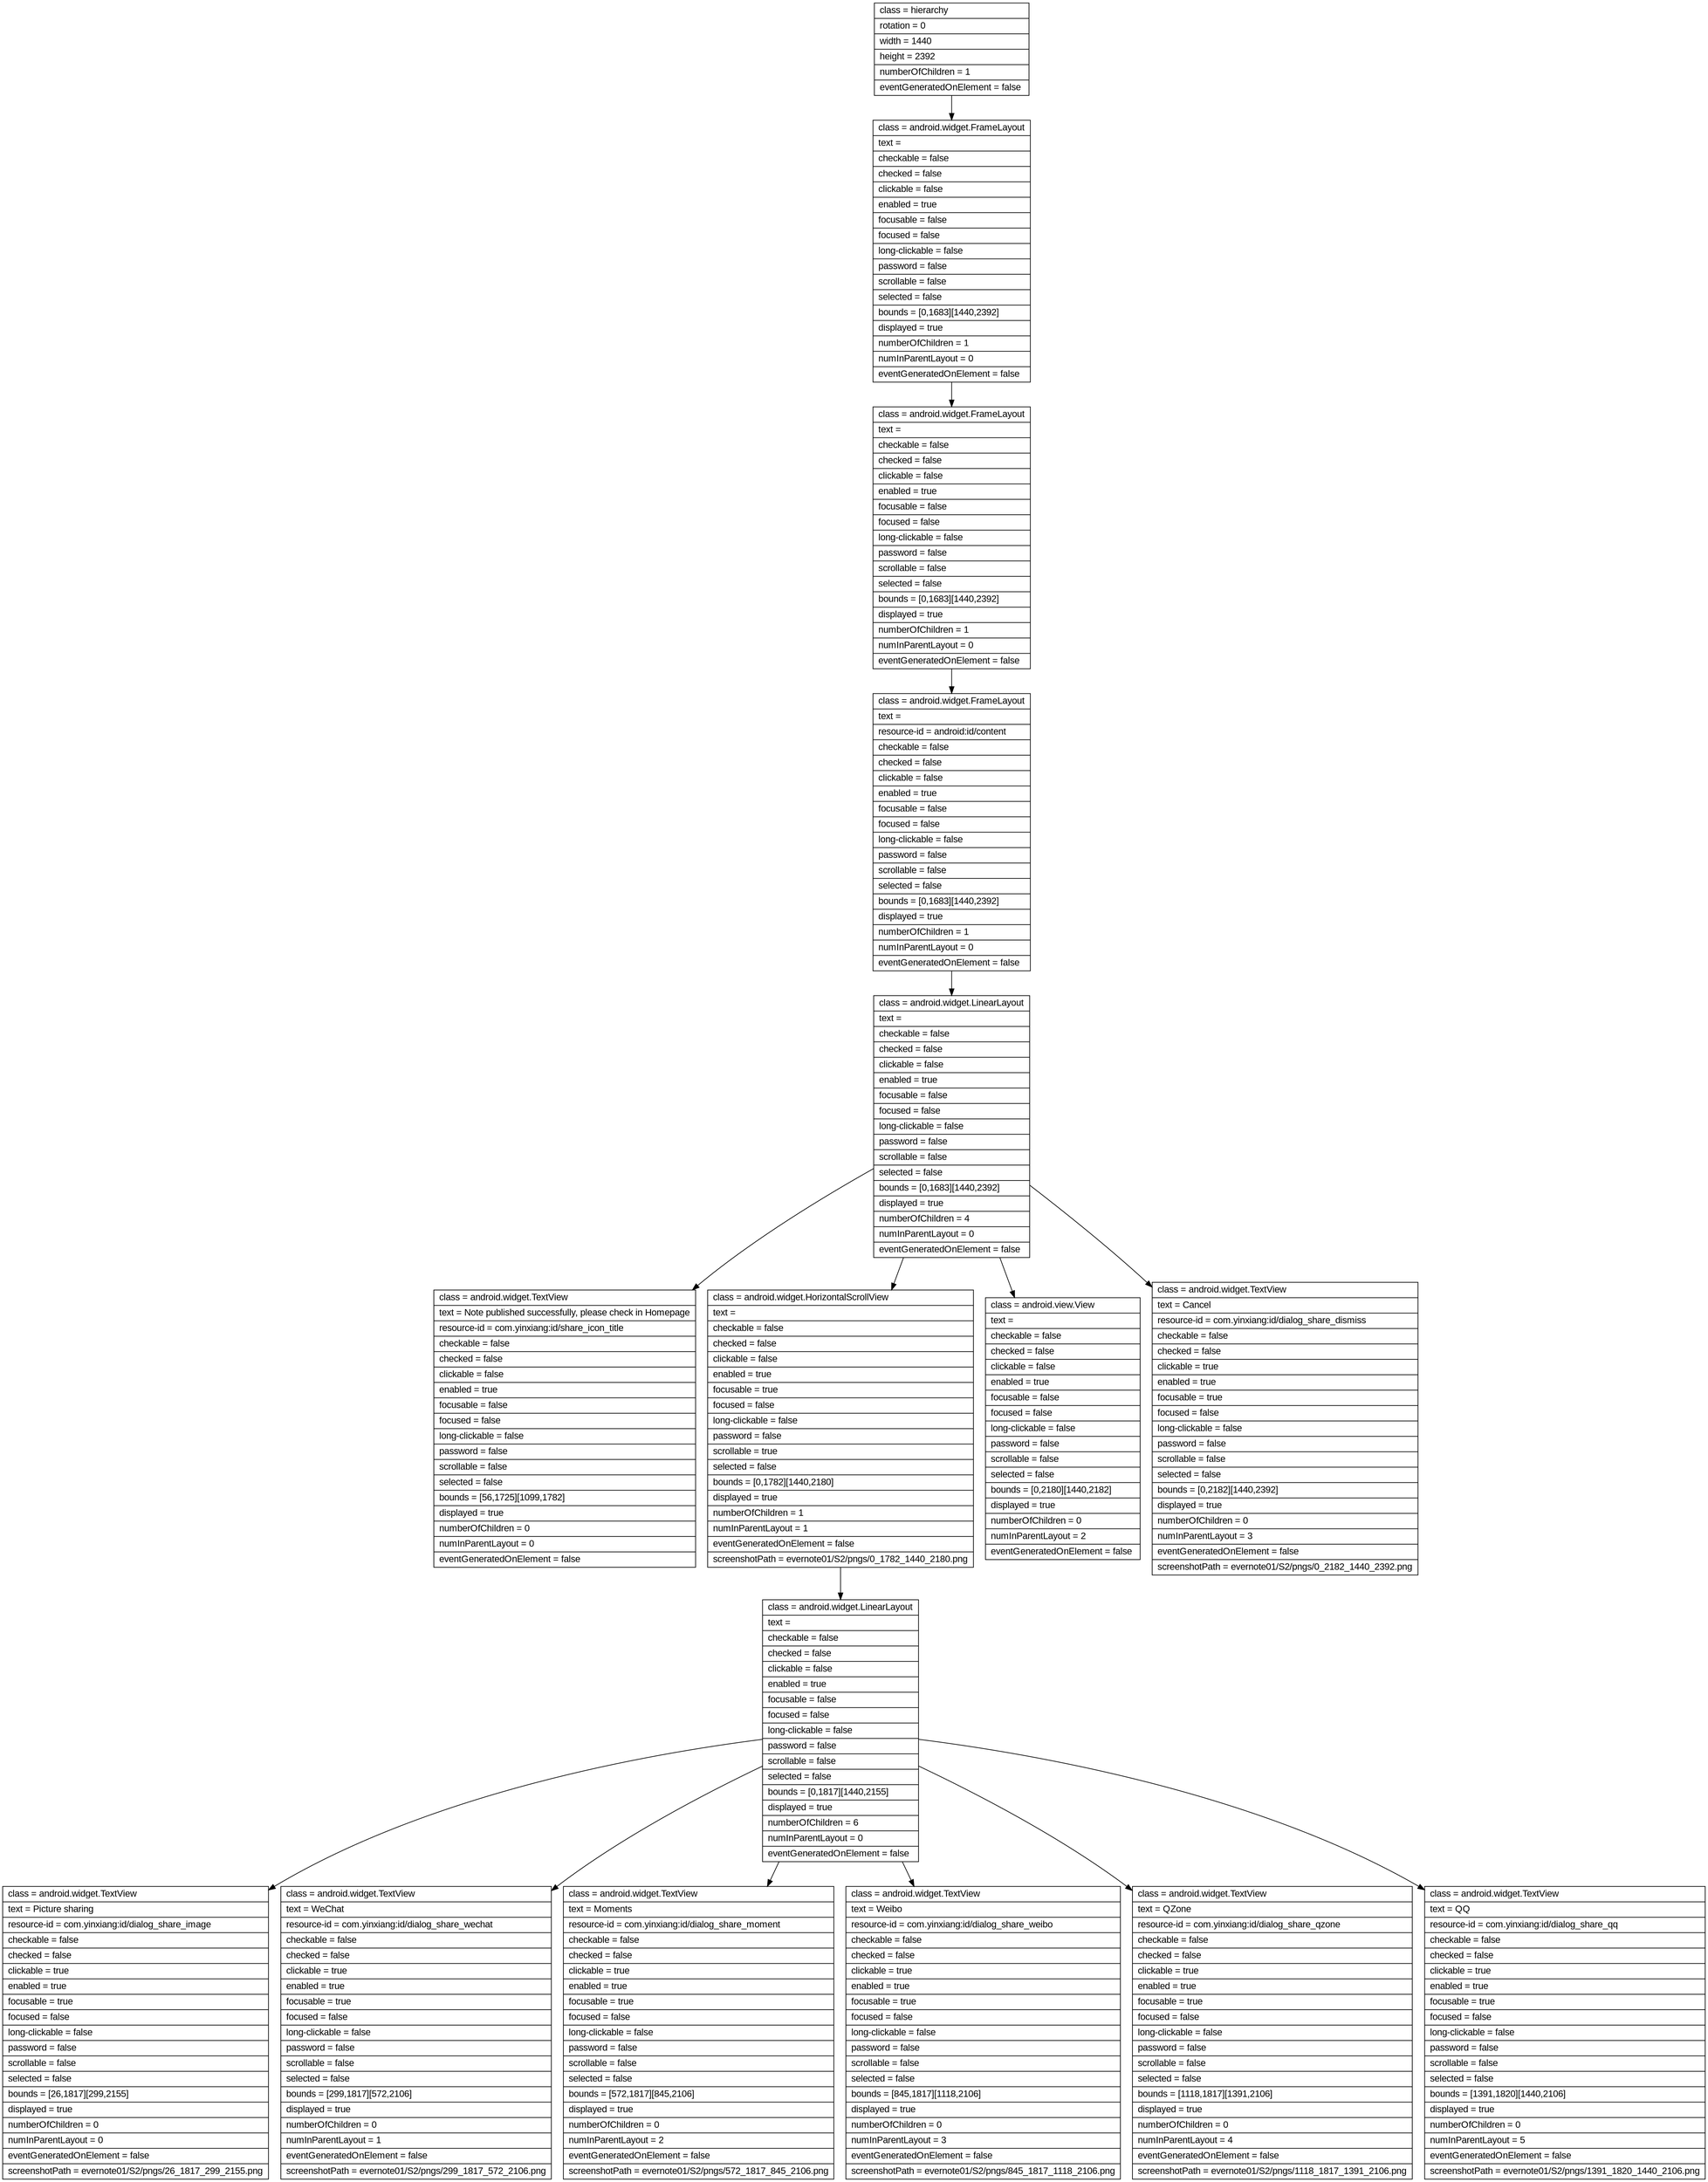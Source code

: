 digraph Layout {

	node [shape=record fontname=Arial];

	0	[label="{class = hierarchy\l|rotation = 0\l|width = 1440\l|height = 2392\l|numberOfChildren = 1\l|eventGeneratedOnElement = false \l}"]
	1	[label="{class = android.widget.FrameLayout\l|text = \l|checkable = false\l|checked = false\l|clickable = false\l|enabled = true\l|focusable = false\l|focused = false\l|long-clickable = false\l|password = false\l|scrollable = false\l|selected = false\l|bounds = [0,1683][1440,2392]\l|displayed = true\l|numberOfChildren = 1\l|numInParentLayout = 0\l|eventGeneratedOnElement = false \l}"]
	2	[label="{class = android.widget.FrameLayout\l|text = \l|checkable = false\l|checked = false\l|clickable = false\l|enabled = true\l|focusable = false\l|focused = false\l|long-clickable = false\l|password = false\l|scrollable = false\l|selected = false\l|bounds = [0,1683][1440,2392]\l|displayed = true\l|numberOfChildren = 1\l|numInParentLayout = 0\l|eventGeneratedOnElement = false \l}"]
	3	[label="{class = android.widget.FrameLayout\l|text = \l|resource-id = android:id/content\l|checkable = false\l|checked = false\l|clickable = false\l|enabled = true\l|focusable = false\l|focused = false\l|long-clickable = false\l|password = false\l|scrollable = false\l|selected = false\l|bounds = [0,1683][1440,2392]\l|displayed = true\l|numberOfChildren = 1\l|numInParentLayout = 0\l|eventGeneratedOnElement = false \l}"]
	4	[label="{class = android.widget.LinearLayout\l|text = \l|checkable = false\l|checked = false\l|clickable = false\l|enabled = true\l|focusable = false\l|focused = false\l|long-clickable = false\l|password = false\l|scrollable = false\l|selected = false\l|bounds = [0,1683][1440,2392]\l|displayed = true\l|numberOfChildren = 4\l|numInParentLayout = 0\l|eventGeneratedOnElement = false \l}"]
	5	[label="{class = android.widget.TextView\l|text = Note published successfully, please check in Homepage\l|resource-id = com.yinxiang:id/share_icon_title\l|checkable = false\l|checked = false\l|clickable = false\l|enabled = true\l|focusable = false\l|focused = false\l|long-clickable = false\l|password = false\l|scrollable = false\l|selected = false\l|bounds = [56,1725][1099,1782]\l|displayed = true\l|numberOfChildren = 0\l|numInParentLayout = 0\l|eventGeneratedOnElement = false \l}"]
	6	[label="{class = android.widget.HorizontalScrollView\l|text = \l|checkable = false\l|checked = false\l|clickable = false\l|enabled = true\l|focusable = true\l|focused = false\l|long-clickable = false\l|password = false\l|scrollable = true\l|selected = false\l|bounds = [0,1782][1440,2180]\l|displayed = true\l|numberOfChildren = 1\l|numInParentLayout = 1\l|eventGeneratedOnElement = false \l|screenshotPath = evernote01/S2/pngs/0_1782_1440_2180.png\l}"]
	7	[label="{class = android.view.View\l|text = \l|checkable = false\l|checked = false\l|clickable = false\l|enabled = true\l|focusable = false\l|focused = false\l|long-clickable = false\l|password = false\l|scrollable = false\l|selected = false\l|bounds = [0,2180][1440,2182]\l|displayed = true\l|numberOfChildren = 0\l|numInParentLayout = 2\l|eventGeneratedOnElement = false \l}"]
	8	[label="{class = android.widget.TextView\l|text = Cancel\l|resource-id = com.yinxiang:id/dialog_share_dismiss\l|checkable = false\l|checked = false\l|clickable = true\l|enabled = true\l|focusable = true\l|focused = false\l|long-clickable = false\l|password = false\l|scrollable = false\l|selected = false\l|bounds = [0,2182][1440,2392]\l|displayed = true\l|numberOfChildren = 0\l|numInParentLayout = 3\l|eventGeneratedOnElement = false \l|screenshotPath = evernote01/S2/pngs/0_2182_1440_2392.png\l}"]
	9	[label="{class = android.widget.LinearLayout\l|text = \l|checkable = false\l|checked = false\l|clickable = false\l|enabled = true\l|focusable = false\l|focused = false\l|long-clickable = false\l|password = false\l|scrollable = false\l|selected = false\l|bounds = [0,1817][1440,2155]\l|displayed = true\l|numberOfChildren = 6\l|numInParentLayout = 0\l|eventGeneratedOnElement = false \l}"]
	10	[label="{class = android.widget.TextView\l|text = Picture sharing\l|resource-id = com.yinxiang:id/dialog_share_image\l|checkable = false\l|checked = false\l|clickable = true\l|enabled = true\l|focusable = true\l|focused = false\l|long-clickable = false\l|password = false\l|scrollable = false\l|selected = false\l|bounds = [26,1817][299,2155]\l|displayed = true\l|numberOfChildren = 0\l|numInParentLayout = 0\l|eventGeneratedOnElement = false \l|screenshotPath = evernote01/S2/pngs/26_1817_299_2155.png\l}"]
	11	[label="{class = android.widget.TextView\l|text = WeChat\l|resource-id = com.yinxiang:id/dialog_share_wechat\l|checkable = false\l|checked = false\l|clickable = true\l|enabled = true\l|focusable = true\l|focused = false\l|long-clickable = false\l|password = false\l|scrollable = false\l|selected = false\l|bounds = [299,1817][572,2106]\l|displayed = true\l|numberOfChildren = 0\l|numInParentLayout = 1\l|eventGeneratedOnElement = false \l|screenshotPath = evernote01/S2/pngs/299_1817_572_2106.png\l}"]
	12	[label="{class = android.widget.TextView\l|text = Moments\l|resource-id = com.yinxiang:id/dialog_share_moment\l|checkable = false\l|checked = false\l|clickable = true\l|enabled = true\l|focusable = true\l|focused = false\l|long-clickable = false\l|password = false\l|scrollable = false\l|selected = false\l|bounds = [572,1817][845,2106]\l|displayed = true\l|numberOfChildren = 0\l|numInParentLayout = 2\l|eventGeneratedOnElement = false \l|screenshotPath = evernote01/S2/pngs/572_1817_845_2106.png\l}"]
	13	[label="{class = android.widget.TextView\l|text = Weibo\l|resource-id = com.yinxiang:id/dialog_share_weibo\l|checkable = false\l|checked = false\l|clickable = true\l|enabled = true\l|focusable = true\l|focused = false\l|long-clickable = false\l|password = false\l|scrollable = false\l|selected = false\l|bounds = [845,1817][1118,2106]\l|displayed = true\l|numberOfChildren = 0\l|numInParentLayout = 3\l|eventGeneratedOnElement = false \l|screenshotPath = evernote01/S2/pngs/845_1817_1118_2106.png\l}"]
	14	[label="{class = android.widget.TextView\l|text = QZone\l|resource-id = com.yinxiang:id/dialog_share_qzone\l|checkable = false\l|checked = false\l|clickable = true\l|enabled = true\l|focusable = true\l|focused = false\l|long-clickable = false\l|password = false\l|scrollable = false\l|selected = false\l|bounds = [1118,1817][1391,2106]\l|displayed = true\l|numberOfChildren = 0\l|numInParentLayout = 4\l|eventGeneratedOnElement = false \l|screenshotPath = evernote01/S2/pngs/1118_1817_1391_2106.png\l}"]
	15	[label="{class = android.widget.TextView\l|text = QQ\l|resource-id = com.yinxiang:id/dialog_share_qq\l|checkable = false\l|checked = false\l|clickable = true\l|enabled = true\l|focusable = true\l|focused = false\l|long-clickable = false\l|password = false\l|scrollable = false\l|selected = false\l|bounds = [1391,1820][1440,2106]\l|displayed = true\l|numberOfChildren = 0\l|numInParentLayout = 5\l|eventGeneratedOnElement = false \l|screenshotPath = evernote01/S2/pngs/1391_1820_1440_2106.png\l}"]


	0 -> 1
	1 -> 2
	2 -> 3
	3 -> 4
	4 -> 5
	4 -> 6
	4 -> 7
	4 -> 8
	6 -> 9
	9 -> 10
	9 -> 11
	9 -> 12
	9 -> 13
	9 -> 14
	9 -> 15


}